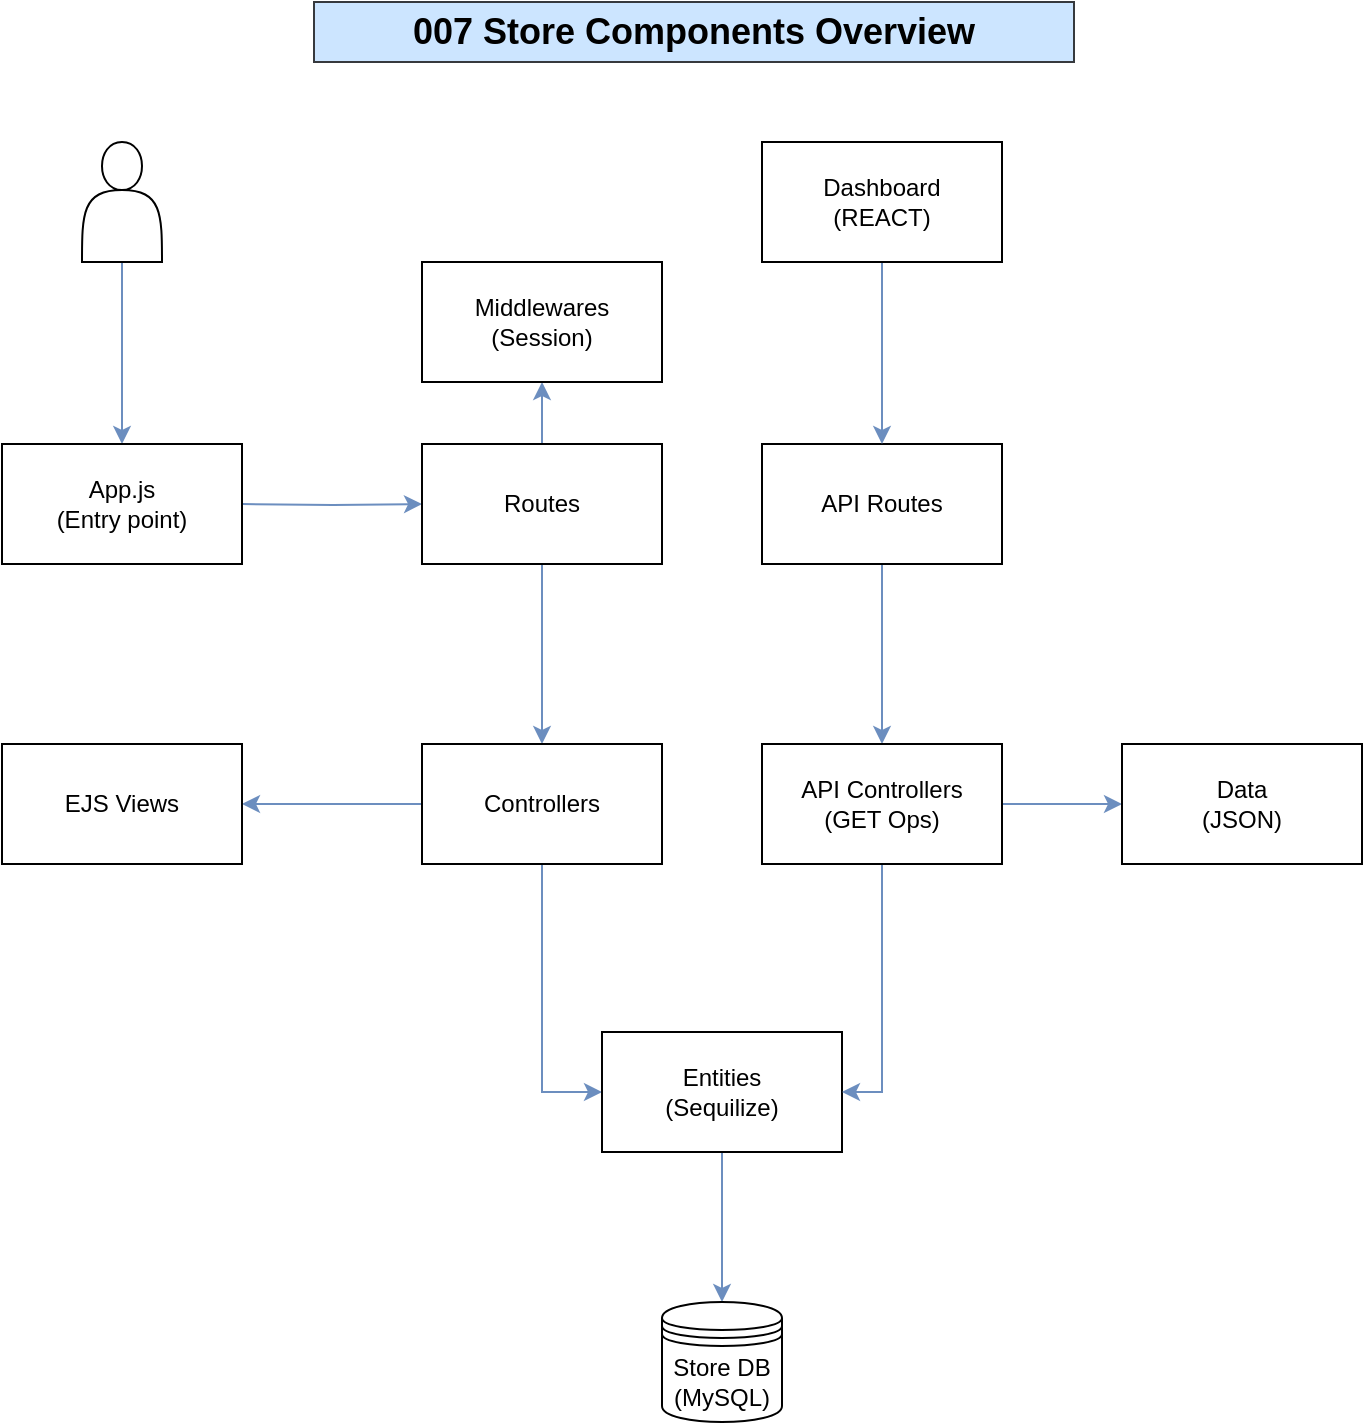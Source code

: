 <mxfile version="22.1.21" type="github">
  <diagram name="Página-1" id="rN3XlVAQjFaSEYC1Yilz">
    <mxGraphModel dx="1238" dy="620" grid="1" gridSize="10" guides="1" tooltips="1" connect="1" arrows="1" fold="1" page="1" pageScale="1" pageWidth="827" pageHeight="1169" math="0" shadow="0">
      <root>
        <mxCell id="0" />
        <mxCell id="1" parent="0" />
        <mxCell id="j7QohlKFkAiEEWni9EKj-4" value="" style="edgeStyle=orthogonalEdgeStyle;rounded=0;orthogonalLoop=1;jettySize=auto;html=1;fillColor=#dae8fc;strokeColor=#6c8ebf;" parent="1" target="j7QohlKFkAiEEWni9EKj-3" edge="1">
          <mxGeometry relative="1" as="geometry">
            <mxPoint x="194" y="261" as="sourcePoint" />
          </mxGeometry>
        </mxCell>
        <mxCell id="j7QohlKFkAiEEWni9EKj-5" value="" style="edgeStyle=orthogonalEdgeStyle;rounded=0;orthogonalLoop=1;jettySize=auto;html=1;fillColor=#dae8fc;strokeColor=#6c8ebf;" parent="1" source="j7QohlKFkAiEEWni9EKj-2" edge="1">
          <mxGeometry relative="1" as="geometry">
            <mxPoint x="134" y="231" as="targetPoint" />
          </mxGeometry>
        </mxCell>
        <mxCell id="j7QohlKFkAiEEWni9EKj-2" value="" style="shape=actor;whiteSpace=wrap;html=1;" parent="1" vertex="1">
          <mxGeometry x="114" y="80" width="40" height="60" as="geometry" />
        </mxCell>
        <mxCell id="j7QohlKFkAiEEWni9EKj-13" value="" style="edgeStyle=orthogonalEdgeStyle;rounded=0;orthogonalLoop=1;jettySize=auto;html=1;fillColor=#dae8fc;strokeColor=#6c8ebf;" parent="1" source="j7QohlKFkAiEEWni9EKj-3" target="j7QohlKFkAiEEWni9EKj-6" edge="1">
          <mxGeometry relative="1" as="geometry" />
        </mxCell>
        <mxCell id="j7QohlKFkAiEEWni9EKj-26" value="" style="edgeStyle=orthogonalEdgeStyle;rounded=0;orthogonalLoop=1;jettySize=auto;html=1;fillColor=#dae8fc;strokeColor=#6c8ebf;" parent="1" source="j7QohlKFkAiEEWni9EKj-3" target="j7QohlKFkAiEEWni9EKj-24" edge="1">
          <mxGeometry relative="1" as="geometry" />
        </mxCell>
        <mxCell id="j7QohlKFkAiEEWni9EKj-3" value="Routes" style="rounded=0;whiteSpace=wrap;html=1;" parent="1" vertex="1">
          <mxGeometry x="284" y="231" width="120" height="60" as="geometry" />
        </mxCell>
        <mxCell id="j7QohlKFkAiEEWni9EKj-10" value="" style="edgeStyle=orthogonalEdgeStyle;rounded=0;orthogonalLoop=1;jettySize=auto;html=1;entryX=0;entryY=0.5;entryDx=0;entryDy=0;fillColor=#dae8fc;strokeColor=#6c8ebf;" parent="1" source="j7QohlKFkAiEEWni9EKj-6" target="j7QohlKFkAiEEWni9EKj-7" edge="1">
          <mxGeometry relative="1" as="geometry" />
        </mxCell>
        <mxCell id="j7QohlKFkAiEEWni9EKj-12" value="" style="edgeStyle=orthogonalEdgeStyle;rounded=0;orthogonalLoop=1;jettySize=auto;html=1;fillColor=#dae8fc;strokeColor=#6c8ebf;" parent="1" source="j7QohlKFkAiEEWni9EKj-6" target="j7QohlKFkAiEEWni9EKj-9" edge="1">
          <mxGeometry relative="1" as="geometry" />
        </mxCell>
        <mxCell id="j7QohlKFkAiEEWni9EKj-6" value="Controllers" style="rounded=0;whiteSpace=wrap;html=1;" parent="1" vertex="1">
          <mxGeometry x="284" y="381" width="120" height="60" as="geometry" />
        </mxCell>
        <mxCell id="j7QohlKFkAiEEWni9EKj-11" value="" style="edgeStyle=orthogonalEdgeStyle;rounded=0;orthogonalLoop=1;jettySize=auto;html=1;fillColor=#dae8fc;strokeColor=#6c8ebf;" parent="1" source="j7QohlKFkAiEEWni9EKj-7" target="j7QohlKFkAiEEWni9EKj-8" edge="1">
          <mxGeometry relative="1" as="geometry" />
        </mxCell>
        <mxCell id="j7QohlKFkAiEEWni9EKj-7" value="Entities&lt;br&gt;(Sequilize)" style="rounded=0;whiteSpace=wrap;html=1;" parent="1" vertex="1">
          <mxGeometry x="374" y="525" width="120" height="60" as="geometry" />
        </mxCell>
        <mxCell id="j7QohlKFkAiEEWni9EKj-8" value="Store DB&lt;br&gt;(MySQL)" style="shape=datastore;whiteSpace=wrap;html=1;" parent="1" vertex="1">
          <mxGeometry x="404" y="660" width="60" height="60" as="geometry" />
        </mxCell>
        <mxCell id="j7QohlKFkAiEEWni9EKj-9" value="EJS Views" style="rounded=0;whiteSpace=wrap;html=1;" parent="1" vertex="1">
          <mxGeometry x="74" y="381" width="120" height="60" as="geometry" />
        </mxCell>
        <mxCell id="j7QohlKFkAiEEWni9EKj-14" value="App.js&lt;br&gt;(Entry point)" style="rounded=0;whiteSpace=wrap;html=1;" parent="1" vertex="1">
          <mxGeometry x="74" y="231" width="120" height="60" as="geometry" />
        </mxCell>
        <mxCell id="j7QohlKFkAiEEWni9EKj-17" value="" style="edgeStyle=orthogonalEdgeStyle;rounded=0;orthogonalLoop=1;jettySize=auto;html=1;fillColor=#dae8fc;strokeColor=#6c8ebf;" parent="1" source="j7QohlKFkAiEEWni9EKj-15" target="j7QohlKFkAiEEWni9EKj-16" edge="1">
          <mxGeometry relative="1" as="geometry" />
        </mxCell>
        <mxCell id="j7QohlKFkAiEEWni9EKj-15" value="API Routes" style="rounded=0;whiteSpace=wrap;html=1;" parent="1" vertex="1">
          <mxGeometry x="454" y="231" width="120" height="60" as="geometry" />
        </mxCell>
        <mxCell id="j7QohlKFkAiEEWni9EKj-19" style="edgeStyle=orthogonalEdgeStyle;rounded=0;orthogonalLoop=1;jettySize=auto;html=1;entryX=1;entryY=0.5;entryDx=0;entryDy=0;exitX=0.5;exitY=1;exitDx=0;exitDy=0;fillColor=#dae8fc;strokeColor=#6c8ebf;" parent="1" source="j7QohlKFkAiEEWni9EKj-16" target="j7QohlKFkAiEEWni9EKj-7" edge="1">
          <mxGeometry relative="1" as="geometry" />
        </mxCell>
        <mxCell id="j7QohlKFkAiEEWni9EKj-20" value="" style="edgeStyle=orthogonalEdgeStyle;rounded=0;orthogonalLoop=1;jettySize=auto;html=1;fillColor=#dae8fc;strokeColor=#6c8ebf;" parent="1" source="j7QohlKFkAiEEWni9EKj-16" target="j7QohlKFkAiEEWni9EKj-18" edge="1">
          <mxGeometry relative="1" as="geometry" />
        </mxCell>
        <mxCell id="j7QohlKFkAiEEWni9EKj-16" value="API Controllers&lt;br&gt;(GET Ops)" style="rounded=0;whiteSpace=wrap;html=1;" parent="1" vertex="1">
          <mxGeometry x="454" y="381" width="120" height="60" as="geometry" />
        </mxCell>
        <mxCell id="j7QohlKFkAiEEWni9EKj-18" value="Data&lt;br&gt;(JSON)" style="rounded=0;whiteSpace=wrap;html=1;" parent="1" vertex="1">
          <mxGeometry x="634" y="381" width="120" height="60" as="geometry" />
        </mxCell>
        <mxCell id="j7QohlKFkAiEEWni9EKj-21" value="007 Store Components Overview" style="text;html=1;strokeColor=#36393d;fillColor=#cce5ff;align=center;verticalAlign=middle;whiteSpace=wrap;rounded=0;fontSize=18;fontStyle=1" parent="1" vertex="1">
          <mxGeometry x="230" y="10" width="380" height="30" as="geometry" />
        </mxCell>
        <mxCell id="j7QohlKFkAiEEWni9EKj-23" value="" style="edgeStyle=orthogonalEdgeStyle;rounded=0;orthogonalLoop=1;jettySize=auto;html=1;fillColor=#dae8fc;strokeColor=#6c8ebf;" parent="1" source="j7QohlKFkAiEEWni9EKj-22" target="j7QohlKFkAiEEWni9EKj-15" edge="1">
          <mxGeometry relative="1" as="geometry" />
        </mxCell>
        <mxCell id="j7QohlKFkAiEEWni9EKj-22" value="Dashboard&lt;br&gt;(REACT)" style="rounded=0;whiteSpace=wrap;html=1;" parent="1" vertex="1">
          <mxGeometry x="454" y="80" width="120" height="60" as="geometry" />
        </mxCell>
        <mxCell id="j7QohlKFkAiEEWni9EKj-24" value="Middlewares&lt;br&gt;(Session)" style="rounded=0;whiteSpace=wrap;html=1;" parent="1" vertex="1">
          <mxGeometry x="284" y="140" width="120" height="60" as="geometry" />
        </mxCell>
      </root>
    </mxGraphModel>
  </diagram>
</mxfile>
